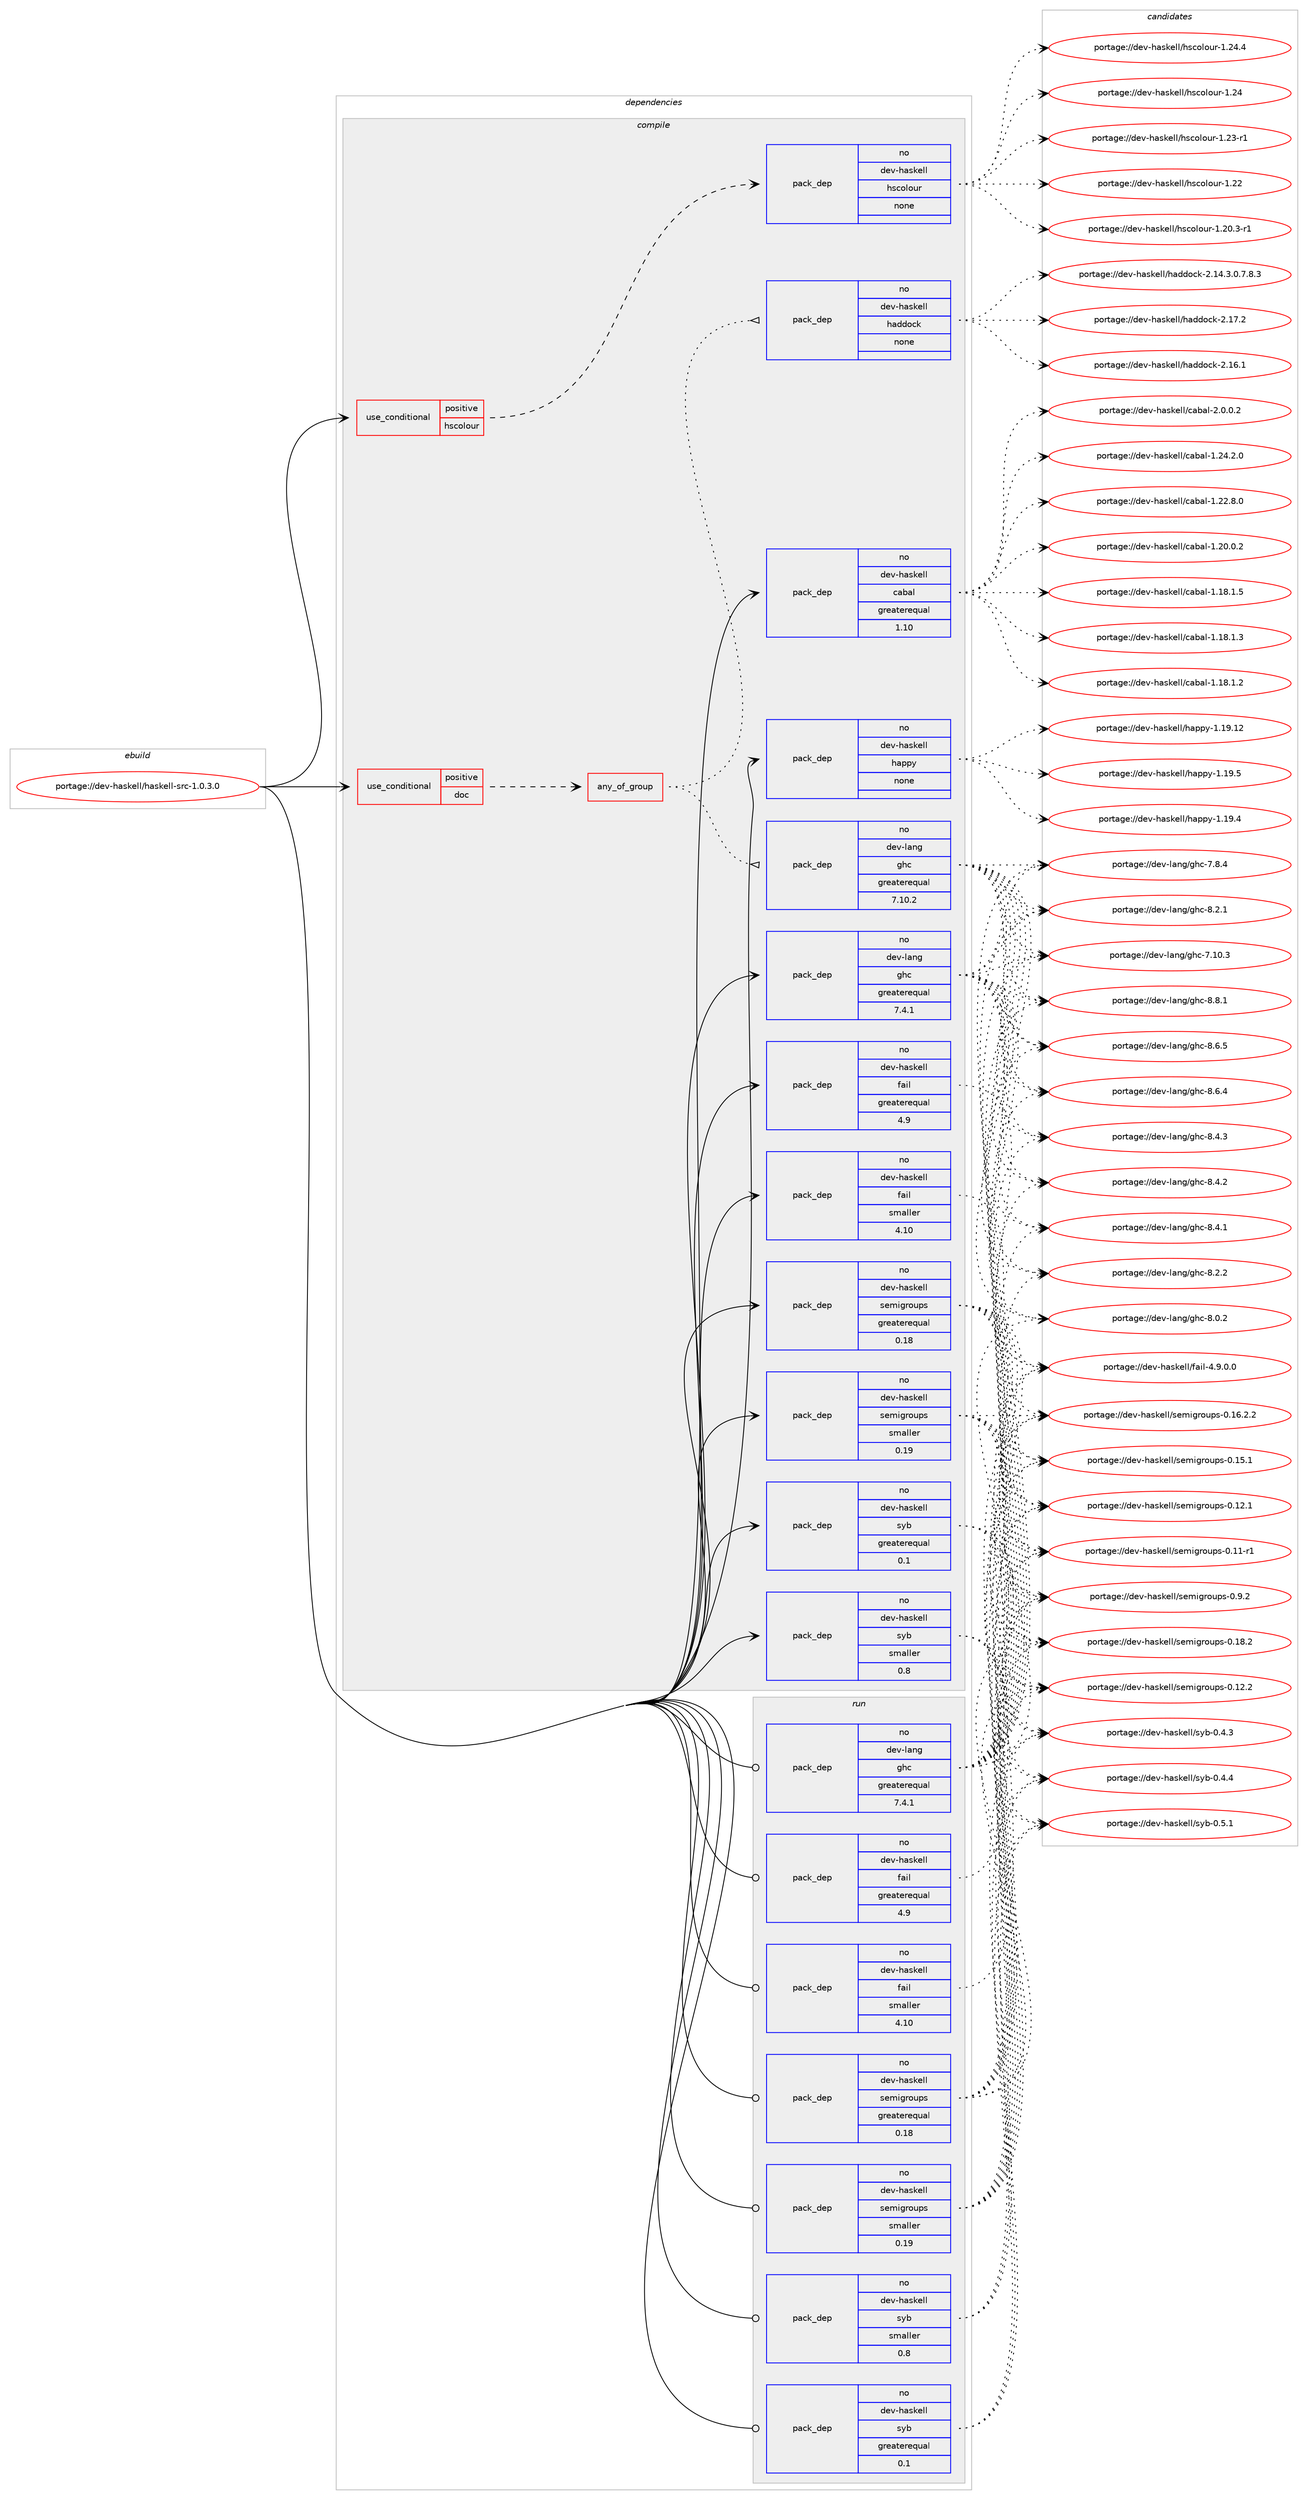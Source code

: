 digraph prolog {

# *************
# Graph options
# *************

newrank=true;
concentrate=true;
compound=true;
graph [rankdir=LR,fontname=Helvetica,fontsize=10,ranksep=1.5];#, ranksep=2.5, nodesep=0.2];
edge  [arrowhead=vee];
node  [fontname=Helvetica,fontsize=10];

# **********
# The ebuild
# **********

subgraph cluster_leftcol {
color=gray;
label=<<i>ebuild</i>>;
id [label="portage://dev-haskell/haskell-src-1.0.3.0", color=red, width=4, href="../dev-haskell/haskell-src-1.0.3.0.svg"];
}

# ****************
# The dependencies
# ****************

subgraph cluster_midcol {
color=gray;
label=<<i>dependencies</i>>;
subgraph cluster_compile {
fillcolor="#eeeeee";
style=filled;
label=<<i>compile</i>>;
subgraph cond133634 {
dependency559693 [label=<<TABLE BORDER="0" CELLBORDER="1" CELLSPACING="0" CELLPADDING="4"><TR><TD ROWSPAN="3" CELLPADDING="10">use_conditional</TD></TR><TR><TD>positive</TD></TR><TR><TD>doc</TD></TR></TABLE>>, shape=none, color=red];
subgraph any6339 {
dependency559694 [label=<<TABLE BORDER="0" CELLBORDER="1" CELLSPACING="0" CELLPADDING="4"><TR><TD CELLPADDING="10">any_of_group</TD></TR></TABLE>>, shape=none, color=red];subgraph pack419483 {
dependency559695 [label=<<TABLE BORDER="0" CELLBORDER="1" CELLSPACING="0" CELLPADDING="4" WIDTH="220"><TR><TD ROWSPAN="6" CELLPADDING="30">pack_dep</TD></TR><TR><TD WIDTH="110">no</TD></TR><TR><TD>dev-haskell</TD></TR><TR><TD>haddock</TD></TR><TR><TD>none</TD></TR><TR><TD></TD></TR></TABLE>>, shape=none, color=blue];
}
dependency559694:e -> dependency559695:w [weight=20,style="dotted",arrowhead="oinv"];
subgraph pack419484 {
dependency559696 [label=<<TABLE BORDER="0" CELLBORDER="1" CELLSPACING="0" CELLPADDING="4" WIDTH="220"><TR><TD ROWSPAN="6" CELLPADDING="30">pack_dep</TD></TR><TR><TD WIDTH="110">no</TD></TR><TR><TD>dev-lang</TD></TR><TR><TD>ghc</TD></TR><TR><TD>greaterequal</TD></TR><TR><TD>7.10.2</TD></TR></TABLE>>, shape=none, color=blue];
}
dependency559694:e -> dependency559696:w [weight=20,style="dotted",arrowhead="oinv"];
}
dependency559693:e -> dependency559694:w [weight=20,style="dashed",arrowhead="vee"];
}
id:e -> dependency559693:w [weight=20,style="solid",arrowhead="vee"];
subgraph cond133635 {
dependency559697 [label=<<TABLE BORDER="0" CELLBORDER="1" CELLSPACING="0" CELLPADDING="4"><TR><TD ROWSPAN="3" CELLPADDING="10">use_conditional</TD></TR><TR><TD>positive</TD></TR><TR><TD>hscolour</TD></TR></TABLE>>, shape=none, color=red];
subgraph pack419485 {
dependency559698 [label=<<TABLE BORDER="0" CELLBORDER="1" CELLSPACING="0" CELLPADDING="4" WIDTH="220"><TR><TD ROWSPAN="6" CELLPADDING="30">pack_dep</TD></TR><TR><TD WIDTH="110">no</TD></TR><TR><TD>dev-haskell</TD></TR><TR><TD>hscolour</TD></TR><TR><TD>none</TD></TR><TR><TD></TD></TR></TABLE>>, shape=none, color=blue];
}
dependency559697:e -> dependency559698:w [weight=20,style="dashed",arrowhead="vee"];
}
id:e -> dependency559697:w [weight=20,style="solid",arrowhead="vee"];
subgraph pack419486 {
dependency559699 [label=<<TABLE BORDER="0" CELLBORDER="1" CELLSPACING="0" CELLPADDING="4" WIDTH="220"><TR><TD ROWSPAN="6" CELLPADDING="30">pack_dep</TD></TR><TR><TD WIDTH="110">no</TD></TR><TR><TD>dev-haskell</TD></TR><TR><TD>cabal</TD></TR><TR><TD>greaterequal</TD></TR><TR><TD>1.10</TD></TR></TABLE>>, shape=none, color=blue];
}
id:e -> dependency559699:w [weight=20,style="solid",arrowhead="vee"];
subgraph pack419487 {
dependency559700 [label=<<TABLE BORDER="0" CELLBORDER="1" CELLSPACING="0" CELLPADDING="4" WIDTH="220"><TR><TD ROWSPAN="6" CELLPADDING="30">pack_dep</TD></TR><TR><TD WIDTH="110">no</TD></TR><TR><TD>dev-haskell</TD></TR><TR><TD>fail</TD></TR><TR><TD>greaterequal</TD></TR><TR><TD>4.9</TD></TR></TABLE>>, shape=none, color=blue];
}
id:e -> dependency559700:w [weight=20,style="solid",arrowhead="vee"];
subgraph pack419488 {
dependency559701 [label=<<TABLE BORDER="0" CELLBORDER="1" CELLSPACING="0" CELLPADDING="4" WIDTH="220"><TR><TD ROWSPAN="6" CELLPADDING="30">pack_dep</TD></TR><TR><TD WIDTH="110">no</TD></TR><TR><TD>dev-haskell</TD></TR><TR><TD>fail</TD></TR><TR><TD>smaller</TD></TR><TR><TD>4.10</TD></TR></TABLE>>, shape=none, color=blue];
}
id:e -> dependency559701:w [weight=20,style="solid",arrowhead="vee"];
subgraph pack419489 {
dependency559702 [label=<<TABLE BORDER="0" CELLBORDER="1" CELLSPACING="0" CELLPADDING="4" WIDTH="220"><TR><TD ROWSPAN="6" CELLPADDING="30">pack_dep</TD></TR><TR><TD WIDTH="110">no</TD></TR><TR><TD>dev-haskell</TD></TR><TR><TD>happy</TD></TR><TR><TD>none</TD></TR><TR><TD></TD></TR></TABLE>>, shape=none, color=blue];
}
id:e -> dependency559702:w [weight=20,style="solid",arrowhead="vee"];
subgraph pack419490 {
dependency559703 [label=<<TABLE BORDER="0" CELLBORDER="1" CELLSPACING="0" CELLPADDING="4" WIDTH="220"><TR><TD ROWSPAN="6" CELLPADDING="30">pack_dep</TD></TR><TR><TD WIDTH="110">no</TD></TR><TR><TD>dev-haskell</TD></TR><TR><TD>semigroups</TD></TR><TR><TD>greaterequal</TD></TR><TR><TD>0.18</TD></TR></TABLE>>, shape=none, color=blue];
}
id:e -> dependency559703:w [weight=20,style="solid",arrowhead="vee"];
subgraph pack419491 {
dependency559704 [label=<<TABLE BORDER="0" CELLBORDER="1" CELLSPACING="0" CELLPADDING="4" WIDTH="220"><TR><TD ROWSPAN="6" CELLPADDING="30">pack_dep</TD></TR><TR><TD WIDTH="110">no</TD></TR><TR><TD>dev-haskell</TD></TR><TR><TD>semigroups</TD></TR><TR><TD>smaller</TD></TR><TR><TD>0.19</TD></TR></TABLE>>, shape=none, color=blue];
}
id:e -> dependency559704:w [weight=20,style="solid",arrowhead="vee"];
subgraph pack419492 {
dependency559705 [label=<<TABLE BORDER="0" CELLBORDER="1" CELLSPACING="0" CELLPADDING="4" WIDTH="220"><TR><TD ROWSPAN="6" CELLPADDING="30">pack_dep</TD></TR><TR><TD WIDTH="110">no</TD></TR><TR><TD>dev-haskell</TD></TR><TR><TD>syb</TD></TR><TR><TD>greaterequal</TD></TR><TR><TD>0.1</TD></TR></TABLE>>, shape=none, color=blue];
}
id:e -> dependency559705:w [weight=20,style="solid",arrowhead="vee"];
subgraph pack419493 {
dependency559706 [label=<<TABLE BORDER="0" CELLBORDER="1" CELLSPACING="0" CELLPADDING="4" WIDTH="220"><TR><TD ROWSPAN="6" CELLPADDING="30">pack_dep</TD></TR><TR><TD WIDTH="110">no</TD></TR><TR><TD>dev-haskell</TD></TR><TR><TD>syb</TD></TR><TR><TD>smaller</TD></TR><TR><TD>0.8</TD></TR></TABLE>>, shape=none, color=blue];
}
id:e -> dependency559706:w [weight=20,style="solid",arrowhead="vee"];
subgraph pack419494 {
dependency559707 [label=<<TABLE BORDER="0" CELLBORDER="1" CELLSPACING="0" CELLPADDING="4" WIDTH="220"><TR><TD ROWSPAN="6" CELLPADDING="30">pack_dep</TD></TR><TR><TD WIDTH="110">no</TD></TR><TR><TD>dev-lang</TD></TR><TR><TD>ghc</TD></TR><TR><TD>greaterequal</TD></TR><TR><TD>7.4.1</TD></TR></TABLE>>, shape=none, color=blue];
}
id:e -> dependency559707:w [weight=20,style="solid",arrowhead="vee"];
}
subgraph cluster_compileandrun {
fillcolor="#eeeeee";
style=filled;
label=<<i>compile and run</i>>;
}
subgraph cluster_run {
fillcolor="#eeeeee";
style=filled;
label=<<i>run</i>>;
subgraph pack419495 {
dependency559708 [label=<<TABLE BORDER="0" CELLBORDER="1" CELLSPACING="0" CELLPADDING="4" WIDTH="220"><TR><TD ROWSPAN="6" CELLPADDING="30">pack_dep</TD></TR><TR><TD WIDTH="110">no</TD></TR><TR><TD>dev-haskell</TD></TR><TR><TD>fail</TD></TR><TR><TD>greaterequal</TD></TR><TR><TD>4.9</TD></TR></TABLE>>, shape=none, color=blue];
}
id:e -> dependency559708:w [weight=20,style="solid",arrowhead="odot"];
subgraph pack419496 {
dependency559709 [label=<<TABLE BORDER="0" CELLBORDER="1" CELLSPACING="0" CELLPADDING="4" WIDTH="220"><TR><TD ROWSPAN="6" CELLPADDING="30">pack_dep</TD></TR><TR><TD WIDTH="110">no</TD></TR><TR><TD>dev-haskell</TD></TR><TR><TD>fail</TD></TR><TR><TD>smaller</TD></TR><TR><TD>4.10</TD></TR></TABLE>>, shape=none, color=blue];
}
id:e -> dependency559709:w [weight=20,style="solid",arrowhead="odot"];
subgraph pack419497 {
dependency559710 [label=<<TABLE BORDER="0" CELLBORDER="1" CELLSPACING="0" CELLPADDING="4" WIDTH="220"><TR><TD ROWSPAN="6" CELLPADDING="30">pack_dep</TD></TR><TR><TD WIDTH="110">no</TD></TR><TR><TD>dev-haskell</TD></TR><TR><TD>semigroups</TD></TR><TR><TD>greaterequal</TD></TR><TR><TD>0.18</TD></TR></TABLE>>, shape=none, color=blue];
}
id:e -> dependency559710:w [weight=20,style="solid",arrowhead="odot"];
subgraph pack419498 {
dependency559711 [label=<<TABLE BORDER="0" CELLBORDER="1" CELLSPACING="0" CELLPADDING="4" WIDTH="220"><TR><TD ROWSPAN="6" CELLPADDING="30">pack_dep</TD></TR><TR><TD WIDTH="110">no</TD></TR><TR><TD>dev-haskell</TD></TR><TR><TD>semigroups</TD></TR><TR><TD>smaller</TD></TR><TR><TD>0.19</TD></TR></TABLE>>, shape=none, color=blue];
}
id:e -> dependency559711:w [weight=20,style="solid",arrowhead="odot"];
subgraph pack419499 {
dependency559712 [label=<<TABLE BORDER="0" CELLBORDER="1" CELLSPACING="0" CELLPADDING="4" WIDTH="220"><TR><TD ROWSPAN="6" CELLPADDING="30">pack_dep</TD></TR><TR><TD WIDTH="110">no</TD></TR><TR><TD>dev-haskell</TD></TR><TR><TD>syb</TD></TR><TR><TD>greaterequal</TD></TR><TR><TD>0.1</TD></TR></TABLE>>, shape=none, color=blue];
}
id:e -> dependency559712:w [weight=20,style="solid",arrowhead="odot"];
subgraph pack419500 {
dependency559713 [label=<<TABLE BORDER="0" CELLBORDER="1" CELLSPACING="0" CELLPADDING="4" WIDTH="220"><TR><TD ROWSPAN="6" CELLPADDING="30">pack_dep</TD></TR><TR><TD WIDTH="110">no</TD></TR><TR><TD>dev-haskell</TD></TR><TR><TD>syb</TD></TR><TR><TD>smaller</TD></TR><TR><TD>0.8</TD></TR></TABLE>>, shape=none, color=blue];
}
id:e -> dependency559713:w [weight=20,style="solid",arrowhead="odot"];
subgraph pack419501 {
dependency559714 [label=<<TABLE BORDER="0" CELLBORDER="1" CELLSPACING="0" CELLPADDING="4" WIDTH="220"><TR><TD ROWSPAN="6" CELLPADDING="30">pack_dep</TD></TR><TR><TD WIDTH="110">no</TD></TR><TR><TD>dev-lang</TD></TR><TR><TD>ghc</TD></TR><TR><TD>greaterequal</TD></TR><TR><TD>7.4.1</TD></TR></TABLE>>, shape=none, color=blue];
}
id:e -> dependency559714:w [weight=20,style="solid",arrowhead="odot"];
}
}

# **************
# The candidates
# **************

subgraph cluster_choices {
rank=same;
color=gray;
label=<<i>candidates</i>>;

subgraph choice419483 {
color=black;
nodesep=1;
choice100101118451049711510710110810847104971001001119910745504649554650 [label="portage://dev-haskell/haddock-2.17.2", color=red, width=4,href="../dev-haskell/haddock-2.17.2.svg"];
choice100101118451049711510710110810847104971001001119910745504649544649 [label="portage://dev-haskell/haddock-2.16.1", color=red, width=4,href="../dev-haskell/haddock-2.16.1.svg"];
choice1001011184510497115107101108108471049710010011199107455046495246514648465546564651 [label="portage://dev-haskell/haddock-2.14.3.0.7.8.3", color=red, width=4,href="../dev-haskell/haddock-2.14.3.0.7.8.3.svg"];
dependency559695:e -> choice100101118451049711510710110810847104971001001119910745504649554650:w [style=dotted,weight="100"];
dependency559695:e -> choice100101118451049711510710110810847104971001001119910745504649544649:w [style=dotted,weight="100"];
dependency559695:e -> choice1001011184510497115107101108108471049710010011199107455046495246514648465546564651:w [style=dotted,weight="100"];
}
subgraph choice419484 {
color=black;
nodesep=1;
choice10010111845108971101034710310499455646564649 [label="portage://dev-lang/ghc-8.8.1", color=red, width=4,href="../dev-lang/ghc-8.8.1.svg"];
choice10010111845108971101034710310499455646544653 [label="portage://dev-lang/ghc-8.6.5", color=red, width=4,href="../dev-lang/ghc-8.6.5.svg"];
choice10010111845108971101034710310499455646544652 [label="portage://dev-lang/ghc-8.6.4", color=red, width=4,href="../dev-lang/ghc-8.6.4.svg"];
choice10010111845108971101034710310499455646524651 [label="portage://dev-lang/ghc-8.4.3", color=red, width=4,href="../dev-lang/ghc-8.4.3.svg"];
choice10010111845108971101034710310499455646524650 [label="portage://dev-lang/ghc-8.4.2", color=red, width=4,href="../dev-lang/ghc-8.4.2.svg"];
choice10010111845108971101034710310499455646524649 [label="portage://dev-lang/ghc-8.4.1", color=red, width=4,href="../dev-lang/ghc-8.4.1.svg"];
choice10010111845108971101034710310499455646504650 [label="portage://dev-lang/ghc-8.2.2", color=red, width=4,href="../dev-lang/ghc-8.2.2.svg"];
choice10010111845108971101034710310499455646504649 [label="portage://dev-lang/ghc-8.2.1", color=red, width=4,href="../dev-lang/ghc-8.2.1.svg"];
choice10010111845108971101034710310499455646484650 [label="portage://dev-lang/ghc-8.0.2", color=red, width=4,href="../dev-lang/ghc-8.0.2.svg"];
choice10010111845108971101034710310499455546564652 [label="portage://dev-lang/ghc-7.8.4", color=red, width=4,href="../dev-lang/ghc-7.8.4.svg"];
choice1001011184510897110103471031049945554649484651 [label="portage://dev-lang/ghc-7.10.3", color=red, width=4,href="../dev-lang/ghc-7.10.3.svg"];
dependency559696:e -> choice10010111845108971101034710310499455646564649:w [style=dotted,weight="100"];
dependency559696:e -> choice10010111845108971101034710310499455646544653:w [style=dotted,weight="100"];
dependency559696:e -> choice10010111845108971101034710310499455646544652:w [style=dotted,weight="100"];
dependency559696:e -> choice10010111845108971101034710310499455646524651:w [style=dotted,weight="100"];
dependency559696:e -> choice10010111845108971101034710310499455646524650:w [style=dotted,weight="100"];
dependency559696:e -> choice10010111845108971101034710310499455646524649:w [style=dotted,weight="100"];
dependency559696:e -> choice10010111845108971101034710310499455646504650:w [style=dotted,weight="100"];
dependency559696:e -> choice10010111845108971101034710310499455646504649:w [style=dotted,weight="100"];
dependency559696:e -> choice10010111845108971101034710310499455646484650:w [style=dotted,weight="100"];
dependency559696:e -> choice10010111845108971101034710310499455546564652:w [style=dotted,weight="100"];
dependency559696:e -> choice1001011184510897110103471031049945554649484651:w [style=dotted,weight="100"];
}
subgraph choice419485 {
color=black;
nodesep=1;
choice1001011184510497115107101108108471041159911110811111711445494650524652 [label="portage://dev-haskell/hscolour-1.24.4", color=red, width=4,href="../dev-haskell/hscolour-1.24.4.svg"];
choice100101118451049711510710110810847104115991111081111171144549465052 [label="portage://dev-haskell/hscolour-1.24", color=red, width=4,href="../dev-haskell/hscolour-1.24.svg"];
choice1001011184510497115107101108108471041159911110811111711445494650514511449 [label="portage://dev-haskell/hscolour-1.23-r1", color=red, width=4,href="../dev-haskell/hscolour-1.23-r1.svg"];
choice100101118451049711510710110810847104115991111081111171144549465050 [label="portage://dev-haskell/hscolour-1.22", color=red, width=4,href="../dev-haskell/hscolour-1.22.svg"];
choice10010111845104971151071011081084710411599111108111117114454946504846514511449 [label="portage://dev-haskell/hscolour-1.20.3-r1", color=red, width=4,href="../dev-haskell/hscolour-1.20.3-r1.svg"];
dependency559698:e -> choice1001011184510497115107101108108471041159911110811111711445494650524652:w [style=dotted,weight="100"];
dependency559698:e -> choice100101118451049711510710110810847104115991111081111171144549465052:w [style=dotted,weight="100"];
dependency559698:e -> choice1001011184510497115107101108108471041159911110811111711445494650514511449:w [style=dotted,weight="100"];
dependency559698:e -> choice100101118451049711510710110810847104115991111081111171144549465050:w [style=dotted,weight="100"];
dependency559698:e -> choice10010111845104971151071011081084710411599111108111117114454946504846514511449:w [style=dotted,weight="100"];
}
subgraph choice419486 {
color=black;
nodesep=1;
choice100101118451049711510710110810847999798971084550464846484650 [label="portage://dev-haskell/cabal-2.0.0.2", color=red, width=4,href="../dev-haskell/cabal-2.0.0.2.svg"];
choice10010111845104971151071011081084799979897108454946505246504648 [label="portage://dev-haskell/cabal-1.24.2.0", color=red, width=4,href="../dev-haskell/cabal-1.24.2.0.svg"];
choice10010111845104971151071011081084799979897108454946505046564648 [label="portage://dev-haskell/cabal-1.22.8.0", color=red, width=4,href="../dev-haskell/cabal-1.22.8.0.svg"];
choice10010111845104971151071011081084799979897108454946504846484650 [label="portage://dev-haskell/cabal-1.20.0.2", color=red, width=4,href="../dev-haskell/cabal-1.20.0.2.svg"];
choice10010111845104971151071011081084799979897108454946495646494653 [label="portage://dev-haskell/cabal-1.18.1.5", color=red, width=4,href="../dev-haskell/cabal-1.18.1.5.svg"];
choice10010111845104971151071011081084799979897108454946495646494651 [label="portage://dev-haskell/cabal-1.18.1.3", color=red, width=4,href="../dev-haskell/cabal-1.18.1.3.svg"];
choice10010111845104971151071011081084799979897108454946495646494650 [label="portage://dev-haskell/cabal-1.18.1.2", color=red, width=4,href="../dev-haskell/cabal-1.18.1.2.svg"];
dependency559699:e -> choice100101118451049711510710110810847999798971084550464846484650:w [style=dotted,weight="100"];
dependency559699:e -> choice10010111845104971151071011081084799979897108454946505246504648:w [style=dotted,weight="100"];
dependency559699:e -> choice10010111845104971151071011081084799979897108454946505046564648:w [style=dotted,weight="100"];
dependency559699:e -> choice10010111845104971151071011081084799979897108454946504846484650:w [style=dotted,weight="100"];
dependency559699:e -> choice10010111845104971151071011081084799979897108454946495646494653:w [style=dotted,weight="100"];
dependency559699:e -> choice10010111845104971151071011081084799979897108454946495646494651:w [style=dotted,weight="100"];
dependency559699:e -> choice10010111845104971151071011081084799979897108454946495646494650:w [style=dotted,weight="100"];
}
subgraph choice419487 {
color=black;
nodesep=1;
choice100101118451049711510710110810847102971051084552465746484648 [label="portage://dev-haskell/fail-4.9.0.0", color=red, width=4,href="../dev-haskell/fail-4.9.0.0.svg"];
dependency559700:e -> choice100101118451049711510710110810847102971051084552465746484648:w [style=dotted,weight="100"];
}
subgraph choice419488 {
color=black;
nodesep=1;
choice100101118451049711510710110810847102971051084552465746484648 [label="portage://dev-haskell/fail-4.9.0.0", color=red, width=4,href="../dev-haskell/fail-4.9.0.0.svg"];
dependency559701:e -> choice100101118451049711510710110810847102971051084552465746484648:w [style=dotted,weight="100"];
}
subgraph choice419489 {
color=black;
nodesep=1;
choice1001011184510497115107101108108471049711211212145494649574653 [label="portage://dev-haskell/happy-1.19.5", color=red, width=4,href="../dev-haskell/happy-1.19.5.svg"];
choice1001011184510497115107101108108471049711211212145494649574652 [label="portage://dev-haskell/happy-1.19.4", color=red, width=4,href="../dev-haskell/happy-1.19.4.svg"];
choice100101118451049711510710110810847104971121121214549464957464950 [label="portage://dev-haskell/happy-1.19.12", color=red, width=4,href="../dev-haskell/happy-1.19.12.svg"];
dependency559702:e -> choice1001011184510497115107101108108471049711211212145494649574653:w [style=dotted,weight="100"];
dependency559702:e -> choice1001011184510497115107101108108471049711211212145494649574652:w [style=dotted,weight="100"];
dependency559702:e -> choice100101118451049711510710110810847104971121121214549464957464950:w [style=dotted,weight="100"];
}
subgraph choice419490 {
color=black;
nodesep=1;
choice100101118451049711510710110810847115101109105103114111117112115454846574650 [label="portage://dev-haskell/semigroups-0.9.2", color=red, width=4,href="../dev-haskell/semigroups-0.9.2.svg"];
choice10010111845104971151071011081084711510110910510311411111711211545484649564650 [label="portage://dev-haskell/semigroups-0.18.2", color=red, width=4,href="../dev-haskell/semigroups-0.18.2.svg"];
choice100101118451049711510710110810847115101109105103114111117112115454846495446504650 [label="portage://dev-haskell/semigroups-0.16.2.2", color=red, width=4,href="../dev-haskell/semigroups-0.16.2.2.svg"];
choice10010111845104971151071011081084711510110910510311411111711211545484649534649 [label="portage://dev-haskell/semigroups-0.15.1", color=red, width=4,href="../dev-haskell/semigroups-0.15.1.svg"];
choice10010111845104971151071011081084711510110910510311411111711211545484649504650 [label="portage://dev-haskell/semigroups-0.12.2", color=red, width=4,href="../dev-haskell/semigroups-0.12.2.svg"];
choice10010111845104971151071011081084711510110910510311411111711211545484649504649 [label="portage://dev-haskell/semigroups-0.12.1", color=red, width=4,href="../dev-haskell/semigroups-0.12.1.svg"];
choice10010111845104971151071011081084711510110910510311411111711211545484649494511449 [label="portage://dev-haskell/semigroups-0.11-r1", color=red, width=4,href="../dev-haskell/semigroups-0.11-r1.svg"];
dependency559703:e -> choice100101118451049711510710110810847115101109105103114111117112115454846574650:w [style=dotted,weight="100"];
dependency559703:e -> choice10010111845104971151071011081084711510110910510311411111711211545484649564650:w [style=dotted,weight="100"];
dependency559703:e -> choice100101118451049711510710110810847115101109105103114111117112115454846495446504650:w [style=dotted,weight="100"];
dependency559703:e -> choice10010111845104971151071011081084711510110910510311411111711211545484649534649:w [style=dotted,weight="100"];
dependency559703:e -> choice10010111845104971151071011081084711510110910510311411111711211545484649504650:w [style=dotted,weight="100"];
dependency559703:e -> choice10010111845104971151071011081084711510110910510311411111711211545484649504649:w [style=dotted,weight="100"];
dependency559703:e -> choice10010111845104971151071011081084711510110910510311411111711211545484649494511449:w [style=dotted,weight="100"];
}
subgraph choice419491 {
color=black;
nodesep=1;
choice100101118451049711510710110810847115101109105103114111117112115454846574650 [label="portage://dev-haskell/semigroups-0.9.2", color=red, width=4,href="../dev-haskell/semigroups-0.9.2.svg"];
choice10010111845104971151071011081084711510110910510311411111711211545484649564650 [label="portage://dev-haskell/semigroups-0.18.2", color=red, width=4,href="../dev-haskell/semigroups-0.18.2.svg"];
choice100101118451049711510710110810847115101109105103114111117112115454846495446504650 [label="portage://dev-haskell/semigroups-0.16.2.2", color=red, width=4,href="../dev-haskell/semigroups-0.16.2.2.svg"];
choice10010111845104971151071011081084711510110910510311411111711211545484649534649 [label="portage://dev-haskell/semigroups-0.15.1", color=red, width=4,href="../dev-haskell/semigroups-0.15.1.svg"];
choice10010111845104971151071011081084711510110910510311411111711211545484649504650 [label="portage://dev-haskell/semigroups-0.12.2", color=red, width=4,href="../dev-haskell/semigroups-0.12.2.svg"];
choice10010111845104971151071011081084711510110910510311411111711211545484649504649 [label="portage://dev-haskell/semigroups-0.12.1", color=red, width=4,href="../dev-haskell/semigroups-0.12.1.svg"];
choice10010111845104971151071011081084711510110910510311411111711211545484649494511449 [label="portage://dev-haskell/semigroups-0.11-r1", color=red, width=4,href="../dev-haskell/semigroups-0.11-r1.svg"];
dependency559704:e -> choice100101118451049711510710110810847115101109105103114111117112115454846574650:w [style=dotted,weight="100"];
dependency559704:e -> choice10010111845104971151071011081084711510110910510311411111711211545484649564650:w [style=dotted,weight="100"];
dependency559704:e -> choice100101118451049711510710110810847115101109105103114111117112115454846495446504650:w [style=dotted,weight="100"];
dependency559704:e -> choice10010111845104971151071011081084711510110910510311411111711211545484649534649:w [style=dotted,weight="100"];
dependency559704:e -> choice10010111845104971151071011081084711510110910510311411111711211545484649504650:w [style=dotted,weight="100"];
dependency559704:e -> choice10010111845104971151071011081084711510110910510311411111711211545484649504649:w [style=dotted,weight="100"];
dependency559704:e -> choice10010111845104971151071011081084711510110910510311411111711211545484649494511449:w [style=dotted,weight="100"];
}
subgraph choice419492 {
color=black;
nodesep=1;
choice10010111845104971151071011081084711512198454846534649 [label="portage://dev-haskell/syb-0.5.1", color=red, width=4,href="../dev-haskell/syb-0.5.1.svg"];
choice10010111845104971151071011081084711512198454846524652 [label="portage://dev-haskell/syb-0.4.4", color=red, width=4,href="../dev-haskell/syb-0.4.4.svg"];
choice10010111845104971151071011081084711512198454846524651 [label="portage://dev-haskell/syb-0.4.3", color=red, width=4,href="../dev-haskell/syb-0.4.3.svg"];
dependency559705:e -> choice10010111845104971151071011081084711512198454846534649:w [style=dotted,weight="100"];
dependency559705:e -> choice10010111845104971151071011081084711512198454846524652:w [style=dotted,weight="100"];
dependency559705:e -> choice10010111845104971151071011081084711512198454846524651:w [style=dotted,weight="100"];
}
subgraph choice419493 {
color=black;
nodesep=1;
choice10010111845104971151071011081084711512198454846534649 [label="portage://dev-haskell/syb-0.5.1", color=red, width=4,href="../dev-haskell/syb-0.5.1.svg"];
choice10010111845104971151071011081084711512198454846524652 [label="portage://dev-haskell/syb-0.4.4", color=red, width=4,href="../dev-haskell/syb-0.4.4.svg"];
choice10010111845104971151071011081084711512198454846524651 [label="portage://dev-haskell/syb-0.4.3", color=red, width=4,href="../dev-haskell/syb-0.4.3.svg"];
dependency559706:e -> choice10010111845104971151071011081084711512198454846534649:w [style=dotted,weight="100"];
dependency559706:e -> choice10010111845104971151071011081084711512198454846524652:w [style=dotted,weight="100"];
dependency559706:e -> choice10010111845104971151071011081084711512198454846524651:w [style=dotted,weight="100"];
}
subgraph choice419494 {
color=black;
nodesep=1;
choice10010111845108971101034710310499455646564649 [label="portage://dev-lang/ghc-8.8.1", color=red, width=4,href="../dev-lang/ghc-8.8.1.svg"];
choice10010111845108971101034710310499455646544653 [label="portage://dev-lang/ghc-8.6.5", color=red, width=4,href="../dev-lang/ghc-8.6.5.svg"];
choice10010111845108971101034710310499455646544652 [label="portage://dev-lang/ghc-8.6.4", color=red, width=4,href="../dev-lang/ghc-8.6.4.svg"];
choice10010111845108971101034710310499455646524651 [label="portage://dev-lang/ghc-8.4.3", color=red, width=4,href="../dev-lang/ghc-8.4.3.svg"];
choice10010111845108971101034710310499455646524650 [label="portage://dev-lang/ghc-8.4.2", color=red, width=4,href="../dev-lang/ghc-8.4.2.svg"];
choice10010111845108971101034710310499455646524649 [label="portage://dev-lang/ghc-8.4.1", color=red, width=4,href="../dev-lang/ghc-8.4.1.svg"];
choice10010111845108971101034710310499455646504650 [label="portage://dev-lang/ghc-8.2.2", color=red, width=4,href="../dev-lang/ghc-8.2.2.svg"];
choice10010111845108971101034710310499455646504649 [label="portage://dev-lang/ghc-8.2.1", color=red, width=4,href="../dev-lang/ghc-8.2.1.svg"];
choice10010111845108971101034710310499455646484650 [label="portage://dev-lang/ghc-8.0.2", color=red, width=4,href="../dev-lang/ghc-8.0.2.svg"];
choice10010111845108971101034710310499455546564652 [label="portage://dev-lang/ghc-7.8.4", color=red, width=4,href="../dev-lang/ghc-7.8.4.svg"];
choice1001011184510897110103471031049945554649484651 [label="portage://dev-lang/ghc-7.10.3", color=red, width=4,href="../dev-lang/ghc-7.10.3.svg"];
dependency559707:e -> choice10010111845108971101034710310499455646564649:w [style=dotted,weight="100"];
dependency559707:e -> choice10010111845108971101034710310499455646544653:w [style=dotted,weight="100"];
dependency559707:e -> choice10010111845108971101034710310499455646544652:w [style=dotted,weight="100"];
dependency559707:e -> choice10010111845108971101034710310499455646524651:w [style=dotted,weight="100"];
dependency559707:e -> choice10010111845108971101034710310499455646524650:w [style=dotted,weight="100"];
dependency559707:e -> choice10010111845108971101034710310499455646524649:w [style=dotted,weight="100"];
dependency559707:e -> choice10010111845108971101034710310499455646504650:w [style=dotted,weight="100"];
dependency559707:e -> choice10010111845108971101034710310499455646504649:w [style=dotted,weight="100"];
dependency559707:e -> choice10010111845108971101034710310499455646484650:w [style=dotted,weight="100"];
dependency559707:e -> choice10010111845108971101034710310499455546564652:w [style=dotted,weight="100"];
dependency559707:e -> choice1001011184510897110103471031049945554649484651:w [style=dotted,weight="100"];
}
subgraph choice419495 {
color=black;
nodesep=1;
choice100101118451049711510710110810847102971051084552465746484648 [label="portage://dev-haskell/fail-4.9.0.0", color=red, width=4,href="../dev-haskell/fail-4.9.0.0.svg"];
dependency559708:e -> choice100101118451049711510710110810847102971051084552465746484648:w [style=dotted,weight="100"];
}
subgraph choice419496 {
color=black;
nodesep=1;
choice100101118451049711510710110810847102971051084552465746484648 [label="portage://dev-haskell/fail-4.9.0.0", color=red, width=4,href="../dev-haskell/fail-4.9.0.0.svg"];
dependency559709:e -> choice100101118451049711510710110810847102971051084552465746484648:w [style=dotted,weight="100"];
}
subgraph choice419497 {
color=black;
nodesep=1;
choice100101118451049711510710110810847115101109105103114111117112115454846574650 [label="portage://dev-haskell/semigroups-0.9.2", color=red, width=4,href="../dev-haskell/semigroups-0.9.2.svg"];
choice10010111845104971151071011081084711510110910510311411111711211545484649564650 [label="portage://dev-haskell/semigroups-0.18.2", color=red, width=4,href="../dev-haskell/semigroups-0.18.2.svg"];
choice100101118451049711510710110810847115101109105103114111117112115454846495446504650 [label="portage://dev-haskell/semigroups-0.16.2.2", color=red, width=4,href="../dev-haskell/semigroups-0.16.2.2.svg"];
choice10010111845104971151071011081084711510110910510311411111711211545484649534649 [label="portage://dev-haskell/semigroups-0.15.1", color=red, width=4,href="../dev-haskell/semigroups-0.15.1.svg"];
choice10010111845104971151071011081084711510110910510311411111711211545484649504650 [label="portage://dev-haskell/semigroups-0.12.2", color=red, width=4,href="../dev-haskell/semigroups-0.12.2.svg"];
choice10010111845104971151071011081084711510110910510311411111711211545484649504649 [label="portage://dev-haskell/semigroups-0.12.1", color=red, width=4,href="../dev-haskell/semigroups-0.12.1.svg"];
choice10010111845104971151071011081084711510110910510311411111711211545484649494511449 [label="portage://dev-haskell/semigroups-0.11-r1", color=red, width=4,href="../dev-haskell/semigroups-0.11-r1.svg"];
dependency559710:e -> choice100101118451049711510710110810847115101109105103114111117112115454846574650:w [style=dotted,weight="100"];
dependency559710:e -> choice10010111845104971151071011081084711510110910510311411111711211545484649564650:w [style=dotted,weight="100"];
dependency559710:e -> choice100101118451049711510710110810847115101109105103114111117112115454846495446504650:w [style=dotted,weight="100"];
dependency559710:e -> choice10010111845104971151071011081084711510110910510311411111711211545484649534649:w [style=dotted,weight="100"];
dependency559710:e -> choice10010111845104971151071011081084711510110910510311411111711211545484649504650:w [style=dotted,weight="100"];
dependency559710:e -> choice10010111845104971151071011081084711510110910510311411111711211545484649504649:w [style=dotted,weight="100"];
dependency559710:e -> choice10010111845104971151071011081084711510110910510311411111711211545484649494511449:w [style=dotted,weight="100"];
}
subgraph choice419498 {
color=black;
nodesep=1;
choice100101118451049711510710110810847115101109105103114111117112115454846574650 [label="portage://dev-haskell/semigroups-0.9.2", color=red, width=4,href="../dev-haskell/semigroups-0.9.2.svg"];
choice10010111845104971151071011081084711510110910510311411111711211545484649564650 [label="portage://dev-haskell/semigroups-0.18.2", color=red, width=4,href="../dev-haskell/semigroups-0.18.2.svg"];
choice100101118451049711510710110810847115101109105103114111117112115454846495446504650 [label="portage://dev-haskell/semigroups-0.16.2.2", color=red, width=4,href="../dev-haskell/semigroups-0.16.2.2.svg"];
choice10010111845104971151071011081084711510110910510311411111711211545484649534649 [label="portage://dev-haskell/semigroups-0.15.1", color=red, width=4,href="../dev-haskell/semigroups-0.15.1.svg"];
choice10010111845104971151071011081084711510110910510311411111711211545484649504650 [label="portage://dev-haskell/semigroups-0.12.2", color=red, width=4,href="../dev-haskell/semigroups-0.12.2.svg"];
choice10010111845104971151071011081084711510110910510311411111711211545484649504649 [label="portage://dev-haskell/semigroups-0.12.1", color=red, width=4,href="../dev-haskell/semigroups-0.12.1.svg"];
choice10010111845104971151071011081084711510110910510311411111711211545484649494511449 [label="portage://dev-haskell/semigroups-0.11-r1", color=red, width=4,href="../dev-haskell/semigroups-0.11-r1.svg"];
dependency559711:e -> choice100101118451049711510710110810847115101109105103114111117112115454846574650:w [style=dotted,weight="100"];
dependency559711:e -> choice10010111845104971151071011081084711510110910510311411111711211545484649564650:w [style=dotted,weight="100"];
dependency559711:e -> choice100101118451049711510710110810847115101109105103114111117112115454846495446504650:w [style=dotted,weight="100"];
dependency559711:e -> choice10010111845104971151071011081084711510110910510311411111711211545484649534649:w [style=dotted,weight="100"];
dependency559711:e -> choice10010111845104971151071011081084711510110910510311411111711211545484649504650:w [style=dotted,weight="100"];
dependency559711:e -> choice10010111845104971151071011081084711510110910510311411111711211545484649504649:w [style=dotted,weight="100"];
dependency559711:e -> choice10010111845104971151071011081084711510110910510311411111711211545484649494511449:w [style=dotted,weight="100"];
}
subgraph choice419499 {
color=black;
nodesep=1;
choice10010111845104971151071011081084711512198454846534649 [label="portage://dev-haskell/syb-0.5.1", color=red, width=4,href="../dev-haskell/syb-0.5.1.svg"];
choice10010111845104971151071011081084711512198454846524652 [label="portage://dev-haskell/syb-0.4.4", color=red, width=4,href="../dev-haskell/syb-0.4.4.svg"];
choice10010111845104971151071011081084711512198454846524651 [label="portage://dev-haskell/syb-0.4.3", color=red, width=4,href="../dev-haskell/syb-0.4.3.svg"];
dependency559712:e -> choice10010111845104971151071011081084711512198454846534649:w [style=dotted,weight="100"];
dependency559712:e -> choice10010111845104971151071011081084711512198454846524652:w [style=dotted,weight="100"];
dependency559712:e -> choice10010111845104971151071011081084711512198454846524651:w [style=dotted,weight="100"];
}
subgraph choice419500 {
color=black;
nodesep=1;
choice10010111845104971151071011081084711512198454846534649 [label="portage://dev-haskell/syb-0.5.1", color=red, width=4,href="../dev-haskell/syb-0.5.1.svg"];
choice10010111845104971151071011081084711512198454846524652 [label="portage://dev-haskell/syb-0.4.4", color=red, width=4,href="../dev-haskell/syb-0.4.4.svg"];
choice10010111845104971151071011081084711512198454846524651 [label="portage://dev-haskell/syb-0.4.3", color=red, width=4,href="../dev-haskell/syb-0.4.3.svg"];
dependency559713:e -> choice10010111845104971151071011081084711512198454846534649:w [style=dotted,weight="100"];
dependency559713:e -> choice10010111845104971151071011081084711512198454846524652:w [style=dotted,weight="100"];
dependency559713:e -> choice10010111845104971151071011081084711512198454846524651:w [style=dotted,weight="100"];
}
subgraph choice419501 {
color=black;
nodesep=1;
choice10010111845108971101034710310499455646564649 [label="portage://dev-lang/ghc-8.8.1", color=red, width=4,href="../dev-lang/ghc-8.8.1.svg"];
choice10010111845108971101034710310499455646544653 [label="portage://dev-lang/ghc-8.6.5", color=red, width=4,href="../dev-lang/ghc-8.6.5.svg"];
choice10010111845108971101034710310499455646544652 [label="portage://dev-lang/ghc-8.6.4", color=red, width=4,href="../dev-lang/ghc-8.6.4.svg"];
choice10010111845108971101034710310499455646524651 [label="portage://dev-lang/ghc-8.4.3", color=red, width=4,href="../dev-lang/ghc-8.4.3.svg"];
choice10010111845108971101034710310499455646524650 [label="portage://dev-lang/ghc-8.4.2", color=red, width=4,href="../dev-lang/ghc-8.4.2.svg"];
choice10010111845108971101034710310499455646524649 [label="portage://dev-lang/ghc-8.4.1", color=red, width=4,href="../dev-lang/ghc-8.4.1.svg"];
choice10010111845108971101034710310499455646504650 [label="portage://dev-lang/ghc-8.2.2", color=red, width=4,href="../dev-lang/ghc-8.2.2.svg"];
choice10010111845108971101034710310499455646504649 [label="portage://dev-lang/ghc-8.2.1", color=red, width=4,href="../dev-lang/ghc-8.2.1.svg"];
choice10010111845108971101034710310499455646484650 [label="portage://dev-lang/ghc-8.0.2", color=red, width=4,href="../dev-lang/ghc-8.0.2.svg"];
choice10010111845108971101034710310499455546564652 [label="portage://dev-lang/ghc-7.8.4", color=red, width=4,href="../dev-lang/ghc-7.8.4.svg"];
choice1001011184510897110103471031049945554649484651 [label="portage://dev-lang/ghc-7.10.3", color=red, width=4,href="../dev-lang/ghc-7.10.3.svg"];
dependency559714:e -> choice10010111845108971101034710310499455646564649:w [style=dotted,weight="100"];
dependency559714:e -> choice10010111845108971101034710310499455646544653:w [style=dotted,weight="100"];
dependency559714:e -> choice10010111845108971101034710310499455646544652:w [style=dotted,weight="100"];
dependency559714:e -> choice10010111845108971101034710310499455646524651:w [style=dotted,weight="100"];
dependency559714:e -> choice10010111845108971101034710310499455646524650:w [style=dotted,weight="100"];
dependency559714:e -> choice10010111845108971101034710310499455646524649:w [style=dotted,weight="100"];
dependency559714:e -> choice10010111845108971101034710310499455646504650:w [style=dotted,weight="100"];
dependency559714:e -> choice10010111845108971101034710310499455646504649:w [style=dotted,weight="100"];
dependency559714:e -> choice10010111845108971101034710310499455646484650:w [style=dotted,weight="100"];
dependency559714:e -> choice10010111845108971101034710310499455546564652:w [style=dotted,weight="100"];
dependency559714:e -> choice1001011184510897110103471031049945554649484651:w [style=dotted,weight="100"];
}
}

}
